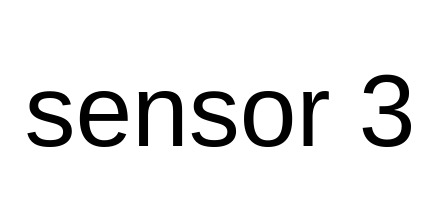 <mxfile version="14.7.10" type="github">
  <diagram id="6hxC9k_Fc9zlmSMF82AI" name="Page-1">
    <mxGraphModel dx="1038" dy="547" grid="1" gridSize="10" guides="1" tooltips="1" connect="1" arrows="1" fold="1" page="1" pageScale="1" pageWidth="827" pageHeight="1169" math="0" shadow="0">
      <root>
        <mxCell id="0" />
        <mxCell id="1" parent="0" />
        <mxCell id="pxXgaV9ZZmpURiwbb6V4-1" value="&lt;font style=&quot;font-size: 51px&quot;&gt;sensor 3&lt;/font&gt;" style="text;html=1;strokeColor=none;fillColor=none;align=center;verticalAlign=middle;whiteSpace=wrap;rounded=0;" vertex="1" parent="1">
          <mxGeometry x="390" y="203" width="220" height="110" as="geometry" />
        </mxCell>
      </root>
    </mxGraphModel>
  </diagram>
</mxfile>

